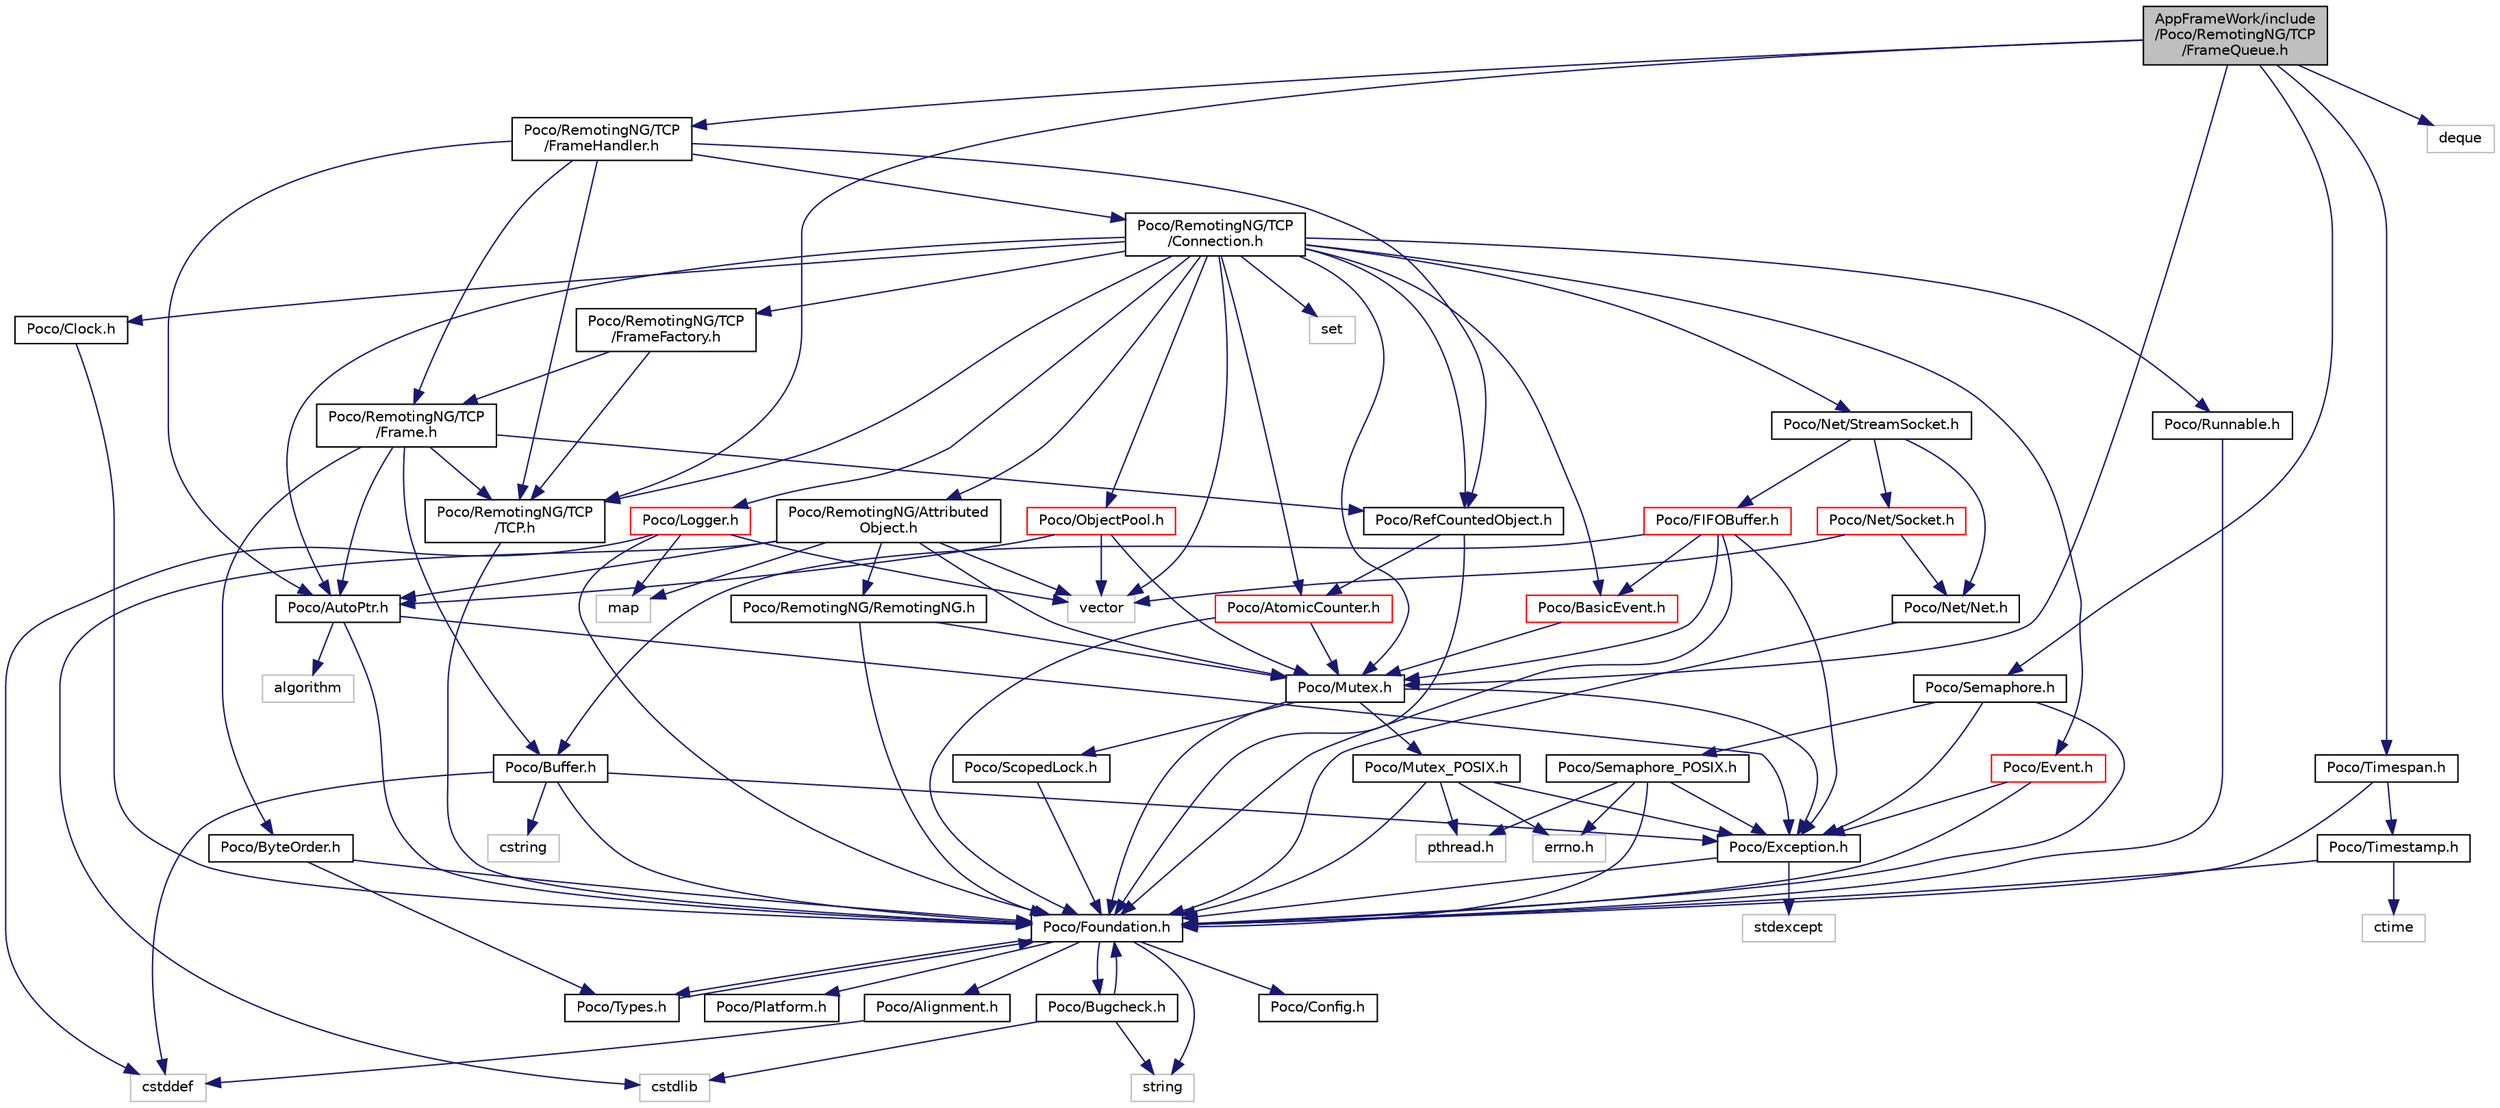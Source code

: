 digraph "AppFrameWork/include/Poco/RemotingNG/TCP/FrameQueue.h"
{
 // LATEX_PDF_SIZE
  edge [fontname="Helvetica",fontsize="10",labelfontname="Helvetica",labelfontsize="10"];
  node [fontname="Helvetica",fontsize="10",shape=record];
  Node1 [label="AppFrameWork/include\l/Poco/RemotingNG/TCP\l/FrameQueue.h",height=0.2,width=0.4,color="black", fillcolor="grey75", style="filled", fontcolor="black",tooltip=" "];
  Node1 -> Node2 [color="midnightblue",fontsize="10",style="solid"];
  Node2 [label="Poco/RemotingNG/TCP\l/TCP.h",height=0.2,width=0.4,color="black", fillcolor="white", style="filled",URL="$TCP_8h.html",tooltip=" "];
  Node2 -> Node3 [color="midnightblue",fontsize="10",style="solid"];
  Node3 [label="Poco/Foundation.h",height=0.2,width=0.4,color="black", fillcolor="white", style="filled",URL="$Foundation_8h.html",tooltip=" "];
  Node3 -> Node4 [color="midnightblue",fontsize="10",style="solid"];
  Node4 [label="Poco/Config.h",height=0.2,width=0.4,color="black", fillcolor="white", style="filled",URL="$Config_8h.html",tooltip=" "];
  Node3 -> Node5 [color="midnightblue",fontsize="10",style="solid"];
  Node5 [label="Poco/Platform.h",height=0.2,width=0.4,color="black", fillcolor="white", style="filled",URL="$Platform_8h.html",tooltip=" "];
  Node3 -> Node6 [color="midnightblue",fontsize="10",style="solid"];
  Node6 [label="Poco/Alignment.h",height=0.2,width=0.4,color="black", fillcolor="white", style="filled",URL="$Alignment_8h.html",tooltip=" "];
  Node6 -> Node7 [color="midnightblue",fontsize="10",style="solid"];
  Node7 [label="cstddef",height=0.2,width=0.4,color="grey75", fillcolor="white", style="filled",tooltip=" "];
  Node3 -> Node8 [color="midnightblue",fontsize="10",style="solid"];
  Node8 [label="Poco/Bugcheck.h",height=0.2,width=0.4,color="black", fillcolor="white", style="filled",URL="$Bugcheck_8h.html",tooltip=" "];
  Node8 -> Node3 [color="midnightblue",fontsize="10",style="solid"];
  Node8 -> Node9 [color="midnightblue",fontsize="10",style="solid"];
  Node9 [label="string",height=0.2,width=0.4,color="grey75", fillcolor="white", style="filled",tooltip=" "];
  Node8 -> Node10 [color="midnightblue",fontsize="10",style="solid"];
  Node10 [label="cstdlib",height=0.2,width=0.4,color="grey75", fillcolor="white", style="filled",tooltip=" "];
  Node3 -> Node11 [color="midnightblue",fontsize="10",style="solid"];
  Node11 [label="Poco/Types.h",height=0.2,width=0.4,color="black", fillcolor="white", style="filled",URL="$Types_8h.html",tooltip=" "];
  Node11 -> Node3 [color="midnightblue",fontsize="10",style="solid"];
  Node3 -> Node9 [color="midnightblue",fontsize="10",style="solid"];
  Node1 -> Node12 [color="midnightblue",fontsize="10",style="solid"];
  Node12 [label="Poco/RemotingNG/TCP\l/FrameHandler.h",height=0.2,width=0.4,color="black", fillcolor="white", style="filled",URL="$FrameHandler_8h.html",tooltip=" "];
  Node12 -> Node2 [color="midnightblue",fontsize="10",style="solid"];
  Node12 -> Node13 [color="midnightblue",fontsize="10",style="solid"];
  Node13 [label="Poco/RemotingNG/TCP\l/Frame.h",height=0.2,width=0.4,color="black", fillcolor="white", style="filled",URL="$Frame_8h.html",tooltip=" "];
  Node13 -> Node2 [color="midnightblue",fontsize="10",style="solid"];
  Node13 -> Node14 [color="midnightblue",fontsize="10",style="solid"];
  Node14 [label="Poco/RefCountedObject.h",height=0.2,width=0.4,color="black", fillcolor="white", style="filled",URL="$RefCountedObject_8h.html",tooltip=" "];
  Node14 -> Node3 [color="midnightblue",fontsize="10",style="solid"];
  Node14 -> Node15 [color="midnightblue",fontsize="10",style="solid"];
  Node15 [label="Poco/AtomicCounter.h",height=0.2,width=0.4,color="red", fillcolor="white", style="filled",URL="$AtomicCounter_8h.html",tooltip=" "];
  Node15 -> Node3 [color="midnightblue",fontsize="10",style="solid"];
  Node15 -> Node18 [color="midnightblue",fontsize="10",style="solid"];
  Node18 [label="Poco/Mutex.h",height=0.2,width=0.4,color="black", fillcolor="white", style="filled",URL="$Mutex_8h.html",tooltip=" "];
  Node18 -> Node3 [color="midnightblue",fontsize="10",style="solid"];
  Node18 -> Node19 [color="midnightblue",fontsize="10",style="solid"];
  Node19 [label="Poco/Exception.h",height=0.2,width=0.4,color="black", fillcolor="white", style="filled",URL="$Exception_8h.html",tooltip=" "];
  Node19 -> Node3 [color="midnightblue",fontsize="10",style="solid"];
  Node19 -> Node20 [color="midnightblue",fontsize="10",style="solid"];
  Node20 [label="stdexcept",height=0.2,width=0.4,color="grey75", fillcolor="white", style="filled",tooltip=" "];
  Node18 -> Node21 [color="midnightblue",fontsize="10",style="solid"];
  Node21 [label="Poco/ScopedLock.h",height=0.2,width=0.4,color="black", fillcolor="white", style="filled",URL="$ScopedLock_8h.html",tooltip=" "];
  Node21 -> Node3 [color="midnightblue",fontsize="10",style="solid"];
  Node18 -> Node22 [color="midnightblue",fontsize="10",style="solid"];
  Node22 [label="Poco/Mutex_POSIX.h",height=0.2,width=0.4,color="black", fillcolor="white", style="filled",URL="$Mutex__POSIX_8h.html",tooltip=" "];
  Node22 -> Node3 [color="midnightblue",fontsize="10",style="solid"];
  Node22 -> Node19 [color="midnightblue",fontsize="10",style="solid"];
  Node22 -> Node23 [color="midnightblue",fontsize="10",style="solid"];
  Node23 [label="pthread.h",height=0.2,width=0.4,color="grey75", fillcolor="white", style="filled",tooltip=" "];
  Node22 -> Node24 [color="midnightblue",fontsize="10",style="solid"];
  Node24 [label="errno.h",height=0.2,width=0.4,color="grey75", fillcolor="white", style="filled",tooltip=" "];
  Node13 -> Node25 [color="midnightblue",fontsize="10",style="solid"];
  Node25 [label="Poco/AutoPtr.h",height=0.2,width=0.4,color="black", fillcolor="white", style="filled",URL="$AutoPtr_8h.html",tooltip=" "];
  Node25 -> Node3 [color="midnightblue",fontsize="10",style="solid"];
  Node25 -> Node19 [color="midnightblue",fontsize="10",style="solid"];
  Node25 -> Node26 [color="midnightblue",fontsize="10",style="solid"];
  Node26 [label="algorithm",height=0.2,width=0.4,color="grey75", fillcolor="white", style="filled",tooltip=" "];
  Node13 -> Node27 [color="midnightblue",fontsize="10",style="solid"];
  Node27 [label="Poco/Buffer.h",height=0.2,width=0.4,color="black", fillcolor="white", style="filled",URL="$Buffer_8h.html",tooltip=" "];
  Node27 -> Node3 [color="midnightblue",fontsize="10",style="solid"];
  Node27 -> Node19 [color="midnightblue",fontsize="10",style="solid"];
  Node27 -> Node28 [color="midnightblue",fontsize="10",style="solid"];
  Node28 [label="cstring",height=0.2,width=0.4,color="grey75", fillcolor="white", style="filled",tooltip=" "];
  Node27 -> Node7 [color="midnightblue",fontsize="10",style="solid"];
  Node13 -> Node29 [color="midnightblue",fontsize="10",style="solid"];
  Node29 [label="Poco/ByteOrder.h",height=0.2,width=0.4,color="black", fillcolor="white", style="filled",URL="$ByteOrder_8h.html",tooltip=" "];
  Node29 -> Node3 [color="midnightblue",fontsize="10",style="solid"];
  Node29 -> Node11 [color="midnightblue",fontsize="10",style="solid"];
  Node12 -> Node30 [color="midnightblue",fontsize="10",style="solid"];
  Node30 [label="Poco/RemotingNG/TCP\l/Connection.h",height=0.2,width=0.4,color="black", fillcolor="white", style="filled",URL="$Connection_8h.html",tooltip=" "];
  Node30 -> Node2 [color="midnightblue",fontsize="10",style="solid"];
  Node30 -> Node31 [color="midnightblue",fontsize="10",style="solid"];
  Node31 [label="Poco/RemotingNG/TCP\l/FrameFactory.h",height=0.2,width=0.4,color="black", fillcolor="white", style="filled",URL="$FrameFactory_8h.html",tooltip=" "];
  Node31 -> Node2 [color="midnightblue",fontsize="10",style="solid"];
  Node31 -> Node13 [color="midnightblue",fontsize="10",style="solid"];
  Node30 -> Node32 [color="midnightblue",fontsize="10",style="solid"];
  Node32 [label="Poco/RemotingNG/Attributed\lObject.h",height=0.2,width=0.4,color="black", fillcolor="white", style="filled",URL="$AttributedObject_8h.html",tooltip=" "];
  Node32 -> Node33 [color="midnightblue",fontsize="10",style="solid"];
  Node33 [label="Poco/RemotingNG/RemotingNG.h",height=0.2,width=0.4,color="black", fillcolor="white", style="filled",URL="$RemotingNG_8h.html",tooltip=" "];
  Node33 -> Node3 [color="midnightblue",fontsize="10",style="solid"];
  Node33 -> Node18 [color="midnightblue",fontsize="10",style="solid"];
  Node32 -> Node25 [color="midnightblue",fontsize="10",style="solid"];
  Node32 -> Node18 [color="midnightblue",fontsize="10",style="solid"];
  Node32 -> Node10 [color="midnightblue",fontsize="10",style="solid"];
  Node32 -> Node34 [color="midnightblue",fontsize="10",style="solid"];
  Node34 [label="vector",height=0.2,width=0.4,color="grey75", fillcolor="white", style="filled",tooltip=" "];
  Node32 -> Node35 [color="midnightblue",fontsize="10",style="solid"];
  Node35 [label="map",height=0.2,width=0.4,color="grey75", fillcolor="white", style="filled",tooltip=" "];
  Node30 -> Node36 [color="midnightblue",fontsize="10",style="solid"];
  Node36 [label="Poco/Net/StreamSocket.h",height=0.2,width=0.4,color="black", fillcolor="white", style="filled",URL="$StreamSocket_8h.html",tooltip=" "];
  Node36 -> Node37 [color="midnightblue",fontsize="10",style="solid"];
  Node37 [label="Poco/Net/Net.h",height=0.2,width=0.4,color="black", fillcolor="white", style="filled",URL="$Net_8h.html",tooltip=" "];
  Node37 -> Node3 [color="midnightblue",fontsize="10",style="solid"];
  Node36 -> Node38 [color="midnightblue",fontsize="10",style="solid"];
  Node38 [label="Poco/Net/Socket.h",height=0.2,width=0.4,color="red", fillcolor="white", style="filled",URL="$Socket_8h.html",tooltip=" "];
  Node38 -> Node37 [color="midnightblue",fontsize="10",style="solid"];
  Node38 -> Node34 [color="midnightblue",fontsize="10",style="solid"];
  Node36 -> Node48 [color="midnightblue",fontsize="10",style="solid"];
  Node48 [label="Poco/FIFOBuffer.h",height=0.2,width=0.4,color="red", fillcolor="white", style="filled",URL="$FIFOBuffer_8h.html",tooltip=" "];
  Node48 -> Node3 [color="midnightblue",fontsize="10",style="solid"];
  Node48 -> Node19 [color="midnightblue",fontsize="10",style="solid"];
  Node48 -> Node27 [color="midnightblue",fontsize="10",style="solid"];
  Node48 -> Node49 [color="midnightblue",fontsize="10",style="solid"];
  Node49 [label="Poco/BasicEvent.h",height=0.2,width=0.4,color="red", fillcolor="white", style="filled",URL="$BasicEvent_8h.html",tooltip=" "];
  Node49 -> Node18 [color="midnightblue",fontsize="10",style="solid"];
  Node48 -> Node18 [color="midnightblue",fontsize="10",style="solid"];
  Node30 -> Node59 [color="midnightblue",fontsize="10",style="solid"];
  Node59 [label="Poco/Runnable.h",height=0.2,width=0.4,color="black", fillcolor="white", style="filled",URL="$Runnable_8h.html",tooltip=" "];
  Node59 -> Node3 [color="midnightblue",fontsize="10",style="solid"];
  Node30 -> Node14 [color="midnightblue",fontsize="10",style="solid"];
  Node30 -> Node25 [color="midnightblue",fontsize="10",style="solid"];
  Node30 -> Node71 [color="midnightblue",fontsize="10",style="solid"];
  Node71 [label="Poco/Clock.h",height=0.2,width=0.4,color="black", fillcolor="white", style="filled",URL="$Clock_8h.html",tooltip=" "];
  Node71 -> Node3 [color="midnightblue",fontsize="10",style="solid"];
  Node30 -> Node82 [color="midnightblue",fontsize="10",style="solid"];
  Node82 [label="Poco/ObjectPool.h",height=0.2,width=0.4,color="red", fillcolor="white", style="filled",URL="$ObjectPool_8h.html",tooltip=" "];
  Node82 -> Node18 [color="midnightblue",fontsize="10",style="solid"];
  Node82 -> Node25 [color="midnightblue",fontsize="10",style="solid"];
  Node82 -> Node34 [color="midnightblue",fontsize="10",style="solid"];
  Node30 -> Node49 [color="midnightblue",fontsize="10",style="solid"];
  Node30 -> Node55 [color="midnightblue",fontsize="10",style="solid"];
  Node55 [label="Poco/Event.h",height=0.2,width=0.4,color="red", fillcolor="white", style="filled",URL="$Event_8h.html",tooltip=" "];
  Node55 -> Node3 [color="midnightblue",fontsize="10",style="solid"];
  Node55 -> Node19 [color="midnightblue",fontsize="10",style="solid"];
  Node30 -> Node18 [color="midnightblue",fontsize="10",style="solid"];
  Node30 -> Node67 [color="midnightblue",fontsize="10",style="solid"];
  Node67 [label="Poco/Logger.h",height=0.2,width=0.4,color="red", fillcolor="white", style="filled",URL="$Logger_8h.html",tooltip=" "];
  Node67 -> Node3 [color="midnightblue",fontsize="10",style="solid"];
  Node67 -> Node35 [color="midnightblue",fontsize="10",style="solid"];
  Node67 -> Node34 [color="midnightblue",fontsize="10",style="solid"];
  Node67 -> Node7 [color="midnightblue",fontsize="10",style="solid"];
  Node30 -> Node15 [color="midnightblue",fontsize="10",style="solid"];
  Node30 -> Node34 [color="midnightblue",fontsize="10",style="solid"];
  Node30 -> Node85 [color="midnightblue",fontsize="10",style="solid"];
  Node85 [label="set",height=0.2,width=0.4,color="grey75", fillcolor="white", style="filled",tooltip=" "];
  Node12 -> Node14 [color="midnightblue",fontsize="10",style="solid"];
  Node12 -> Node25 [color="midnightblue",fontsize="10",style="solid"];
  Node1 -> Node45 [color="midnightblue",fontsize="10",style="solid"];
  Node45 [label="Poco/Timespan.h",height=0.2,width=0.4,color="black", fillcolor="white", style="filled",URL="$Timespan_8h.html",tooltip=" "];
  Node45 -> Node3 [color="midnightblue",fontsize="10",style="solid"];
  Node45 -> Node46 [color="midnightblue",fontsize="10",style="solid"];
  Node46 [label="Poco/Timestamp.h",height=0.2,width=0.4,color="black", fillcolor="white", style="filled",URL="$Timestamp_8h.html",tooltip=" "];
  Node46 -> Node3 [color="midnightblue",fontsize="10",style="solid"];
  Node46 -> Node47 [color="midnightblue",fontsize="10",style="solid"];
  Node47 [label="ctime",height=0.2,width=0.4,color="grey75", fillcolor="white", style="filled",tooltip=" "];
  Node1 -> Node86 [color="midnightblue",fontsize="10",style="solid"];
  Node86 [label="Poco/Semaphore.h",height=0.2,width=0.4,color="black", fillcolor="white", style="filled",URL="$Semaphore_8h.html",tooltip=" "];
  Node86 -> Node3 [color="midnightblue",fontsize="10",style="solid"];
  Node86 -> Node19 [color="midnightblue",fontsize="10",style="solid"];
  Node86 -> Node87 [color="midnightblue",fontsize="10",style="solid"];
  Node87 [label="Poco/Semaphore_POSIX.h",height=0.2,width=0.4,color="black", fillcolor="white", style="filled",URL="$Semaphore__POSIX_8h.html",tooltip=" "];
  Node87 -> Node3 [color="midnightblue",fontsize="10",style="solid"];
  Node87 -> Node19 [color="midnightblue",fontsize="10",style="solid"];
  Node87 -> Node23 [color="midnightblue",fontsize="10",style="solid"];
  Node87 -> Node24 [color="midnightblue",fontsize="10",style="solid"];
  Node1 -> Node18 [color="midnightblue",fontsize="10",style="solid"];
  Node1 -> Node88 [color="midnightblue",fontsize="10",style="solid"];
  Node88 [label="deque",height=0.2,width=0.4,color="grey75", fillcolor="white", style="filled",tooltip=" "];
}
